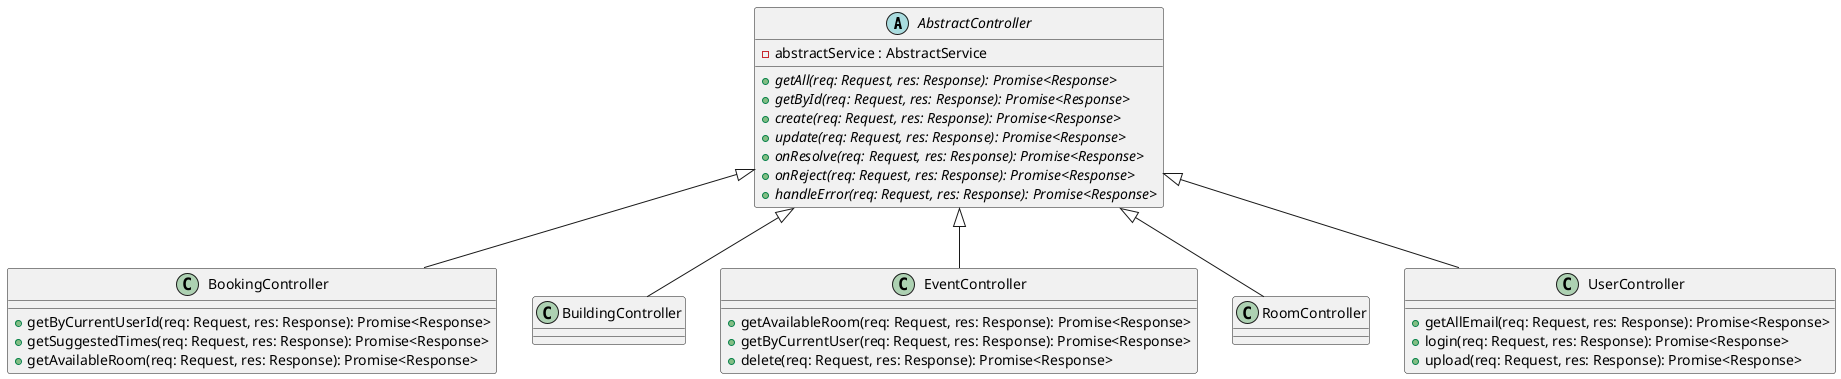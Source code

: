 @startuml

' Abstract classes

abstract class AbstractController {
    {abstract} +getAll(req: Request, res: Response): Promise<Response>
    {abstract} +getById(req: Request, res: Response): Promise<Response>
    {abstract} +create(req: Request, res: Response): Promise<Response>
    {abstract} +update(req: Request, res: Response): Promise<Response>
    {abstract} +onResolve(req: Request, res: Response): Promise<Response>
    {abstract} +onReject(req: Request, res: Response): Promise<Response>
    {abstract} +handleError(req: Request, res: Response): Promise<Response>
    -abstractService : AbstractService
}

' Concrete controller classes
class BookingController extends AbstractController {
    +getByCurrentUserId(req: Request, res: Response): Promise<Response>
    +getSuggestedTimes(req: Request, res: Response): Promise<Response>
    +getAvailableRoom(req: Request, res: Response): Promise<Response>
}


class BuildingController extends AbstractController {
}


class EventController extends AbstractController {
    +getAvailableRoom(req: Request, res: Response): Promise<Response>
    +getByCurrentUser(req: Request, res: Response): Promise<Response>
    +delete(req: Request, res: Response): Promise<Response>
}

class RoomController extends AbstractController {
}

class UserController extends AbstractController {
    +getAllEmail(req: Request, res: Response): Promise<Response>
    +login(req: Request, res: Response): Promise<Response>
    +upload(req: Request, res: Response): Promise<Response>
}

@enduml